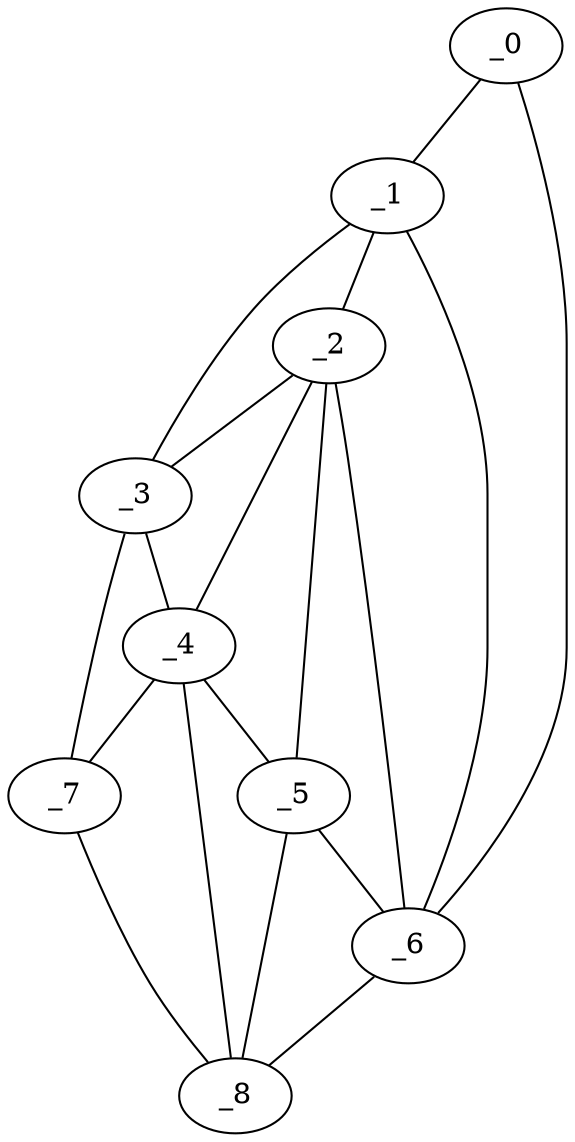 graph "obj9__110.gxl" {
	_0	 [x=28,
		y=119];
	_1	 [x=30,
		y=24];
	_0 -- _1	 [valence=1];
	_6	 [x=102,
		y=114];
	_0 -- _6	 [valence=1];
	_2	 [x=69,
		y=14];
	_1 -- _2	 [valence=2];
	_3	 [x=75,
		y=6];
	_1 -- _3	 [valence=1];
	_1 -- _6	 [valence=2];
	_2 -- _3	 [valence=1];
	_4	 [x=83,
		y=10];
	_2 -- _4	 [valence=2];
	_5	 [x=102,
		y=21];
	_2 -- _5	 [valence=2];
	_2 -- _6	 [valence=2];
	_3 -- _4	 [valence=2];
	_7	 [x=103,
		y=5];
	_3 -- _7	 [valence=1];
	_4 -- _5	 [valence=2];
	_4 -- _7	 [valence=1];
	_8	 [x=103,
		y=16];
	_4 -- _8	 [valence=2];
	_5 -- _6	 [valence=2];
	_5 -- _8	 [valence=2];
	_6 -- _8	 [valence=1];
	_7 -- _8	 [valence=1];
}
